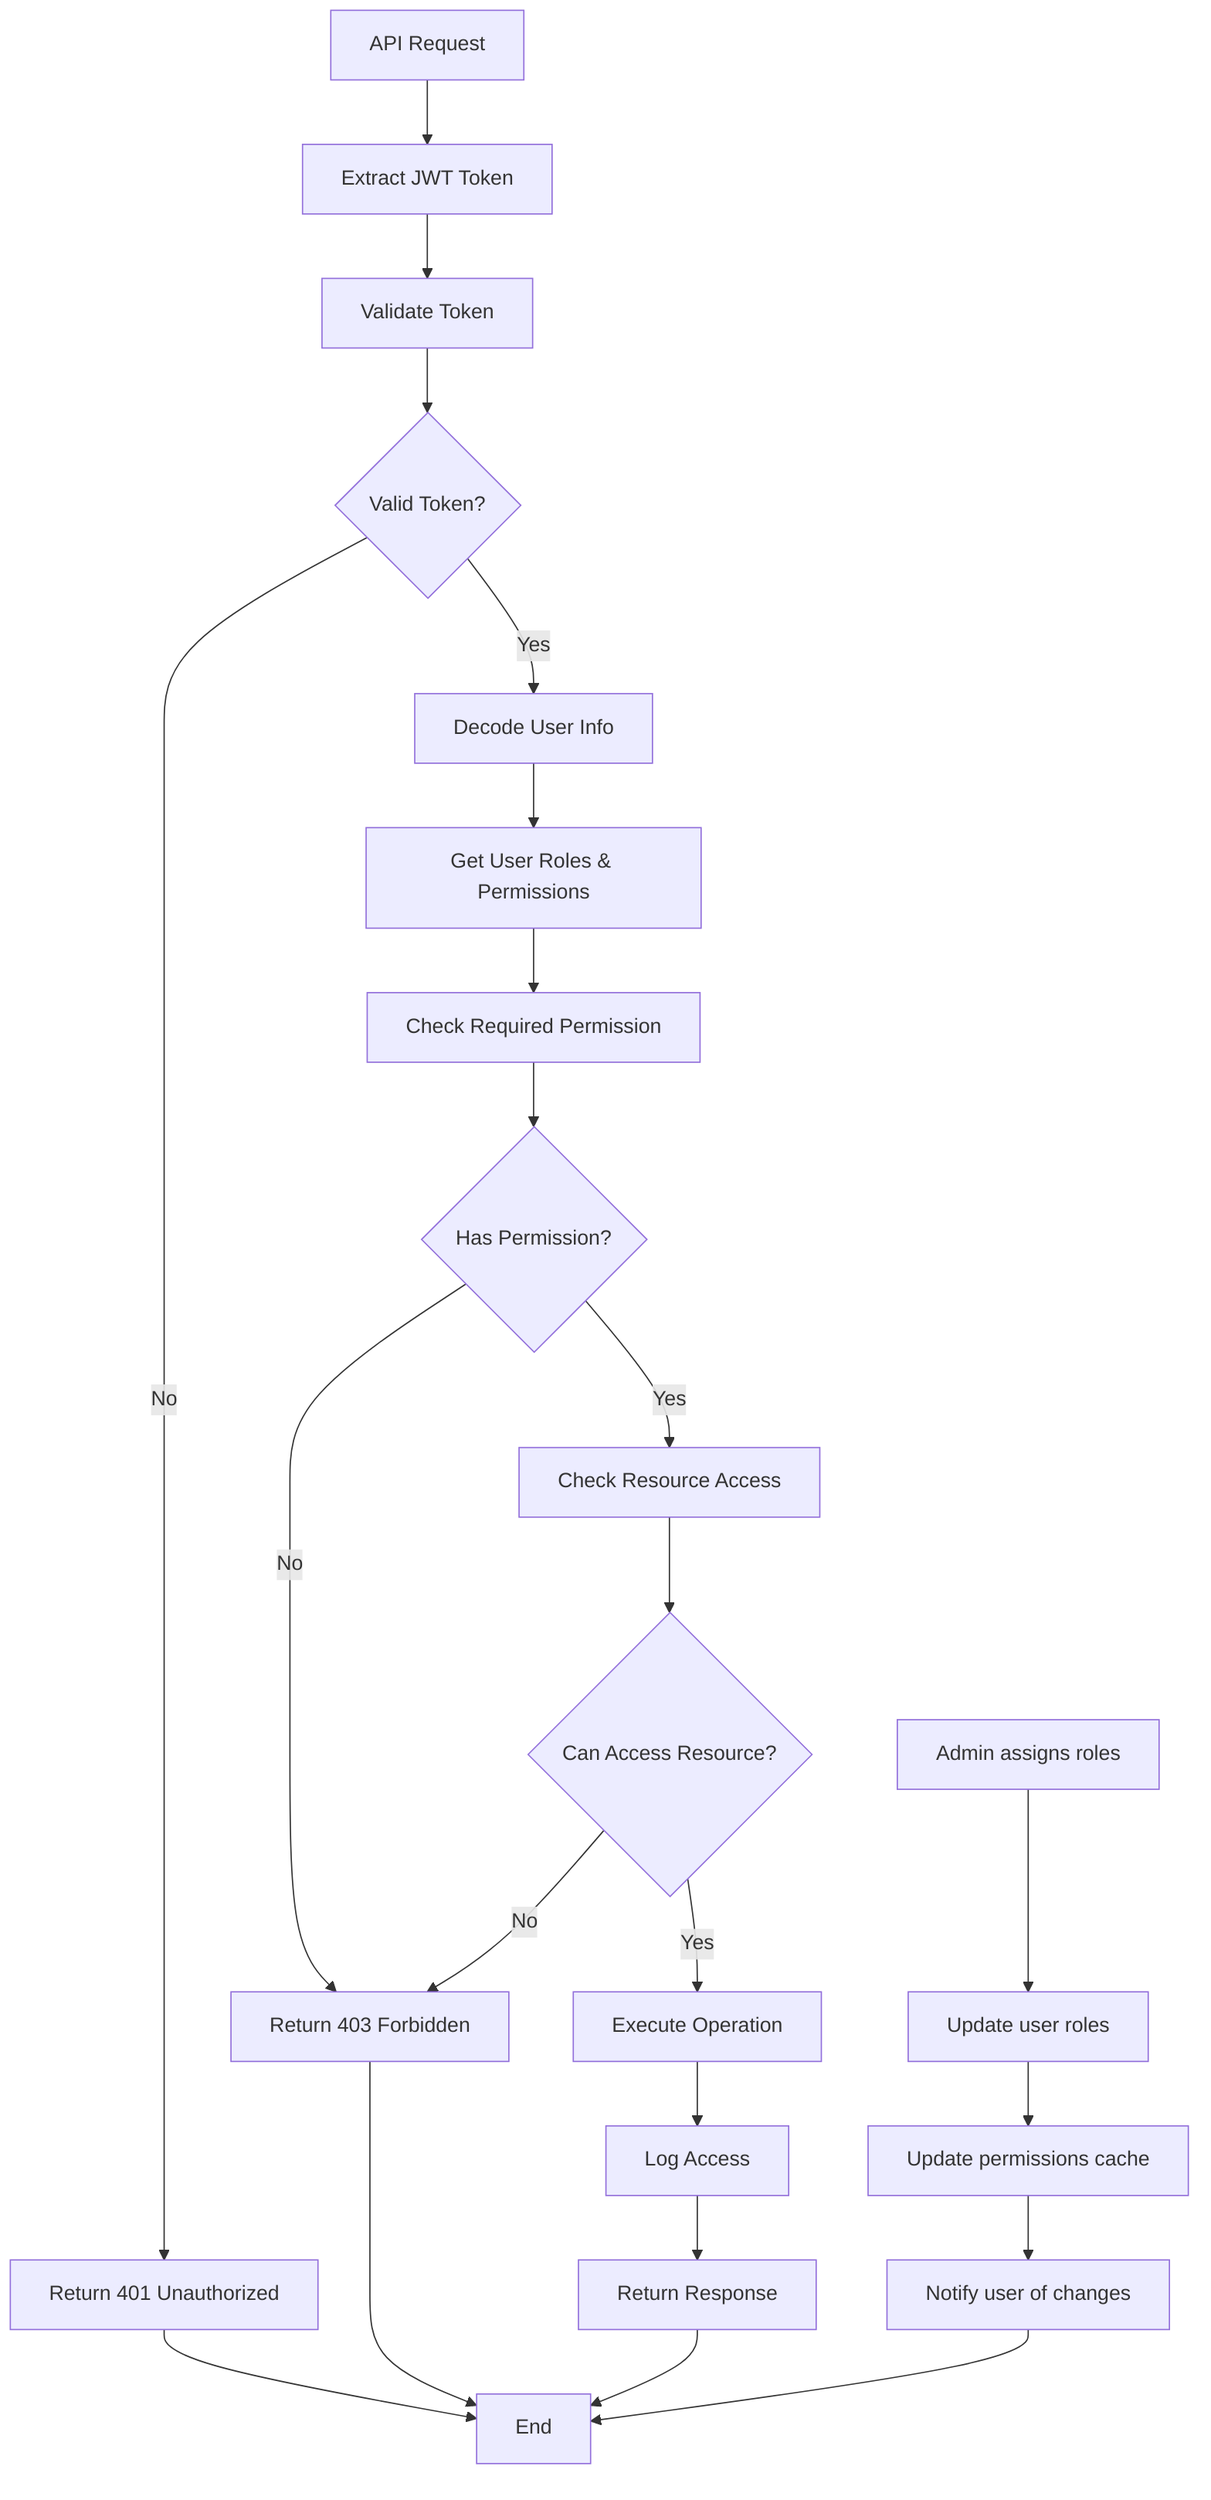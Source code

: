 %% RBAC (Role-Based Access Control) Flow
%% View at https://mermaid.live
flowchart TD
  A[API Request] --> B[Extract JWT Token]
  B --> C[Validate Token]
  C --> D{Valid Token?}
  D -->|No| E[Return 401 Unauthorized]
  D -->|Yes| F[Decode User Info]
  F --> G[Get User Roles & Permissions]
  G --> H[Check Required Permission]
  H --> I{Has Permission?}
  I -->|No| J[Return 403 Forbidden]
  I -->|Yes| K[Check Resource Access]
  K --> L{Can Access Resource?}
  L -->|No| J
  L -->|Yes| M[Execute Operation]
  M --> N[Log Access]
  N --> O[Return Response]
  
  P[Admin assigns roles] --> Q[Update user roles]
  Q --> R[Update permissions cache]
  R --> S[Notify user of changes]
  
  E --> Z[End]
  J --> Z
  O --> Z
  S --> Z